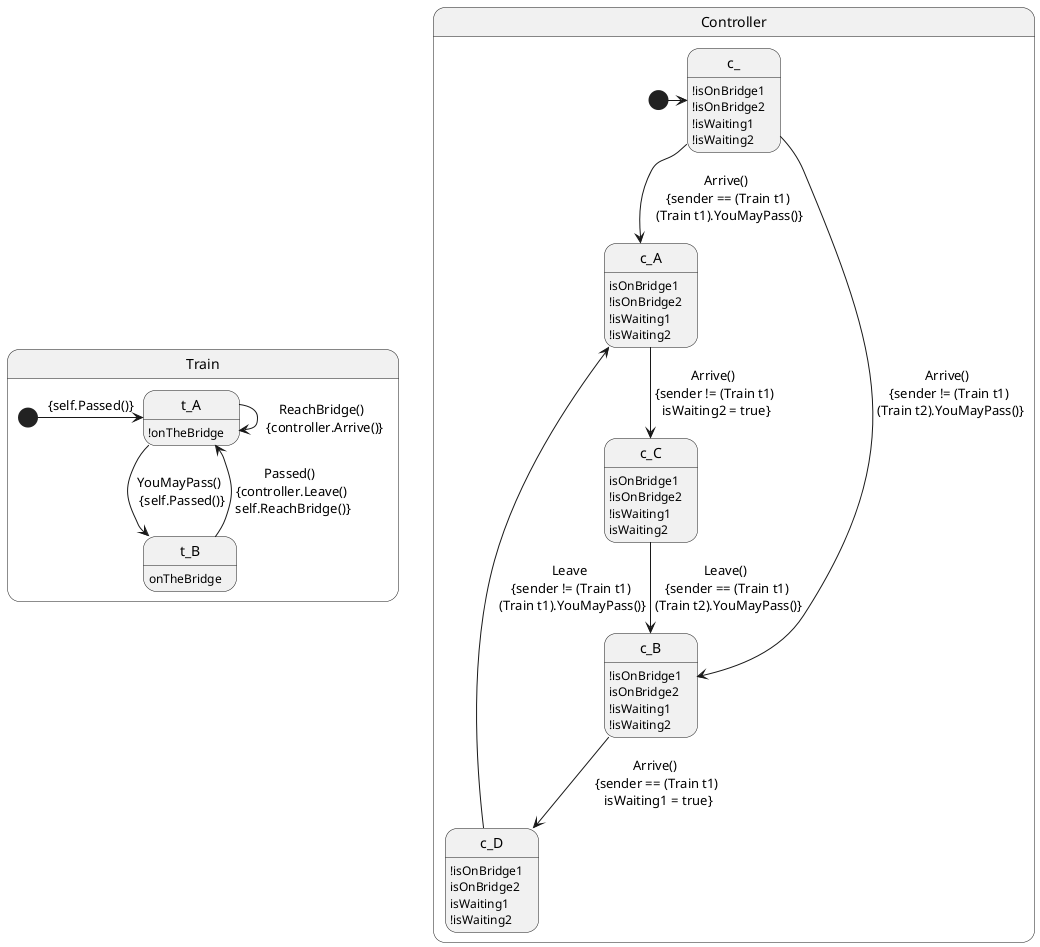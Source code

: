 @startuml

hide empty description


state Train{

t_A : !onTheBridge

t_B : onTheBridge

[*] -> t_A : {self.Passed()}

t_A -> t_A : ReachBridge() \n {controller.Arrive()}
t_A --> t_B : YouMayPass() \n {self.Passed()}

t_B --> t_A : Passed() \n {controller.Leave() \n self.ReachBridge()}

}

state Controller{

State c_ : !isOnBridge1
State c_ : !isOnBridge2
State c_ : !isWaiting1
State c_ : !isWaiting2

State c_A : isOnBridge1
State c_A : !isOnBridge2
State c_A : !isWaiting1
State c_A : !isWaiting2

State c_B : !isOnBridge1
State c_B : isOnBridge2
State c_B : !isWaiting1
State c_B : !isWaiting2
State c_C : isOnBridge1
State c_C : !isOnBridge2
State c_C : !isWaiting1
State c_C : isWaiting2
State c_D : !isOnBridge1
State c_D : isOnBridge2
State c_D : isWaiting1
State c_D : !isWaiting2

[*] -> c_

c_ --> c_A : Arrive() \n {sender == (Train t1) \n (Train t1).YouMayPass()}

c_ --> c_B : Arrive() \n {sender != (Train t1) \n (Train t2).YouMayPass()}

c_A --> c_C : Arrive() \n {sender != (Train t1) \n isWaiting2 = true}

c_B --> c_D : Arrive() \n {sender == (Train t1) \n isWaiting1 = true}

c_C --> c_B : Leave() \n {sender == (Train t1) \n (Train t2).YouMayPass()}

c_D --> c_A : Leave \n {sender != (Train t1) \n (Train t1).YouMayPass()}

}

@enduml 